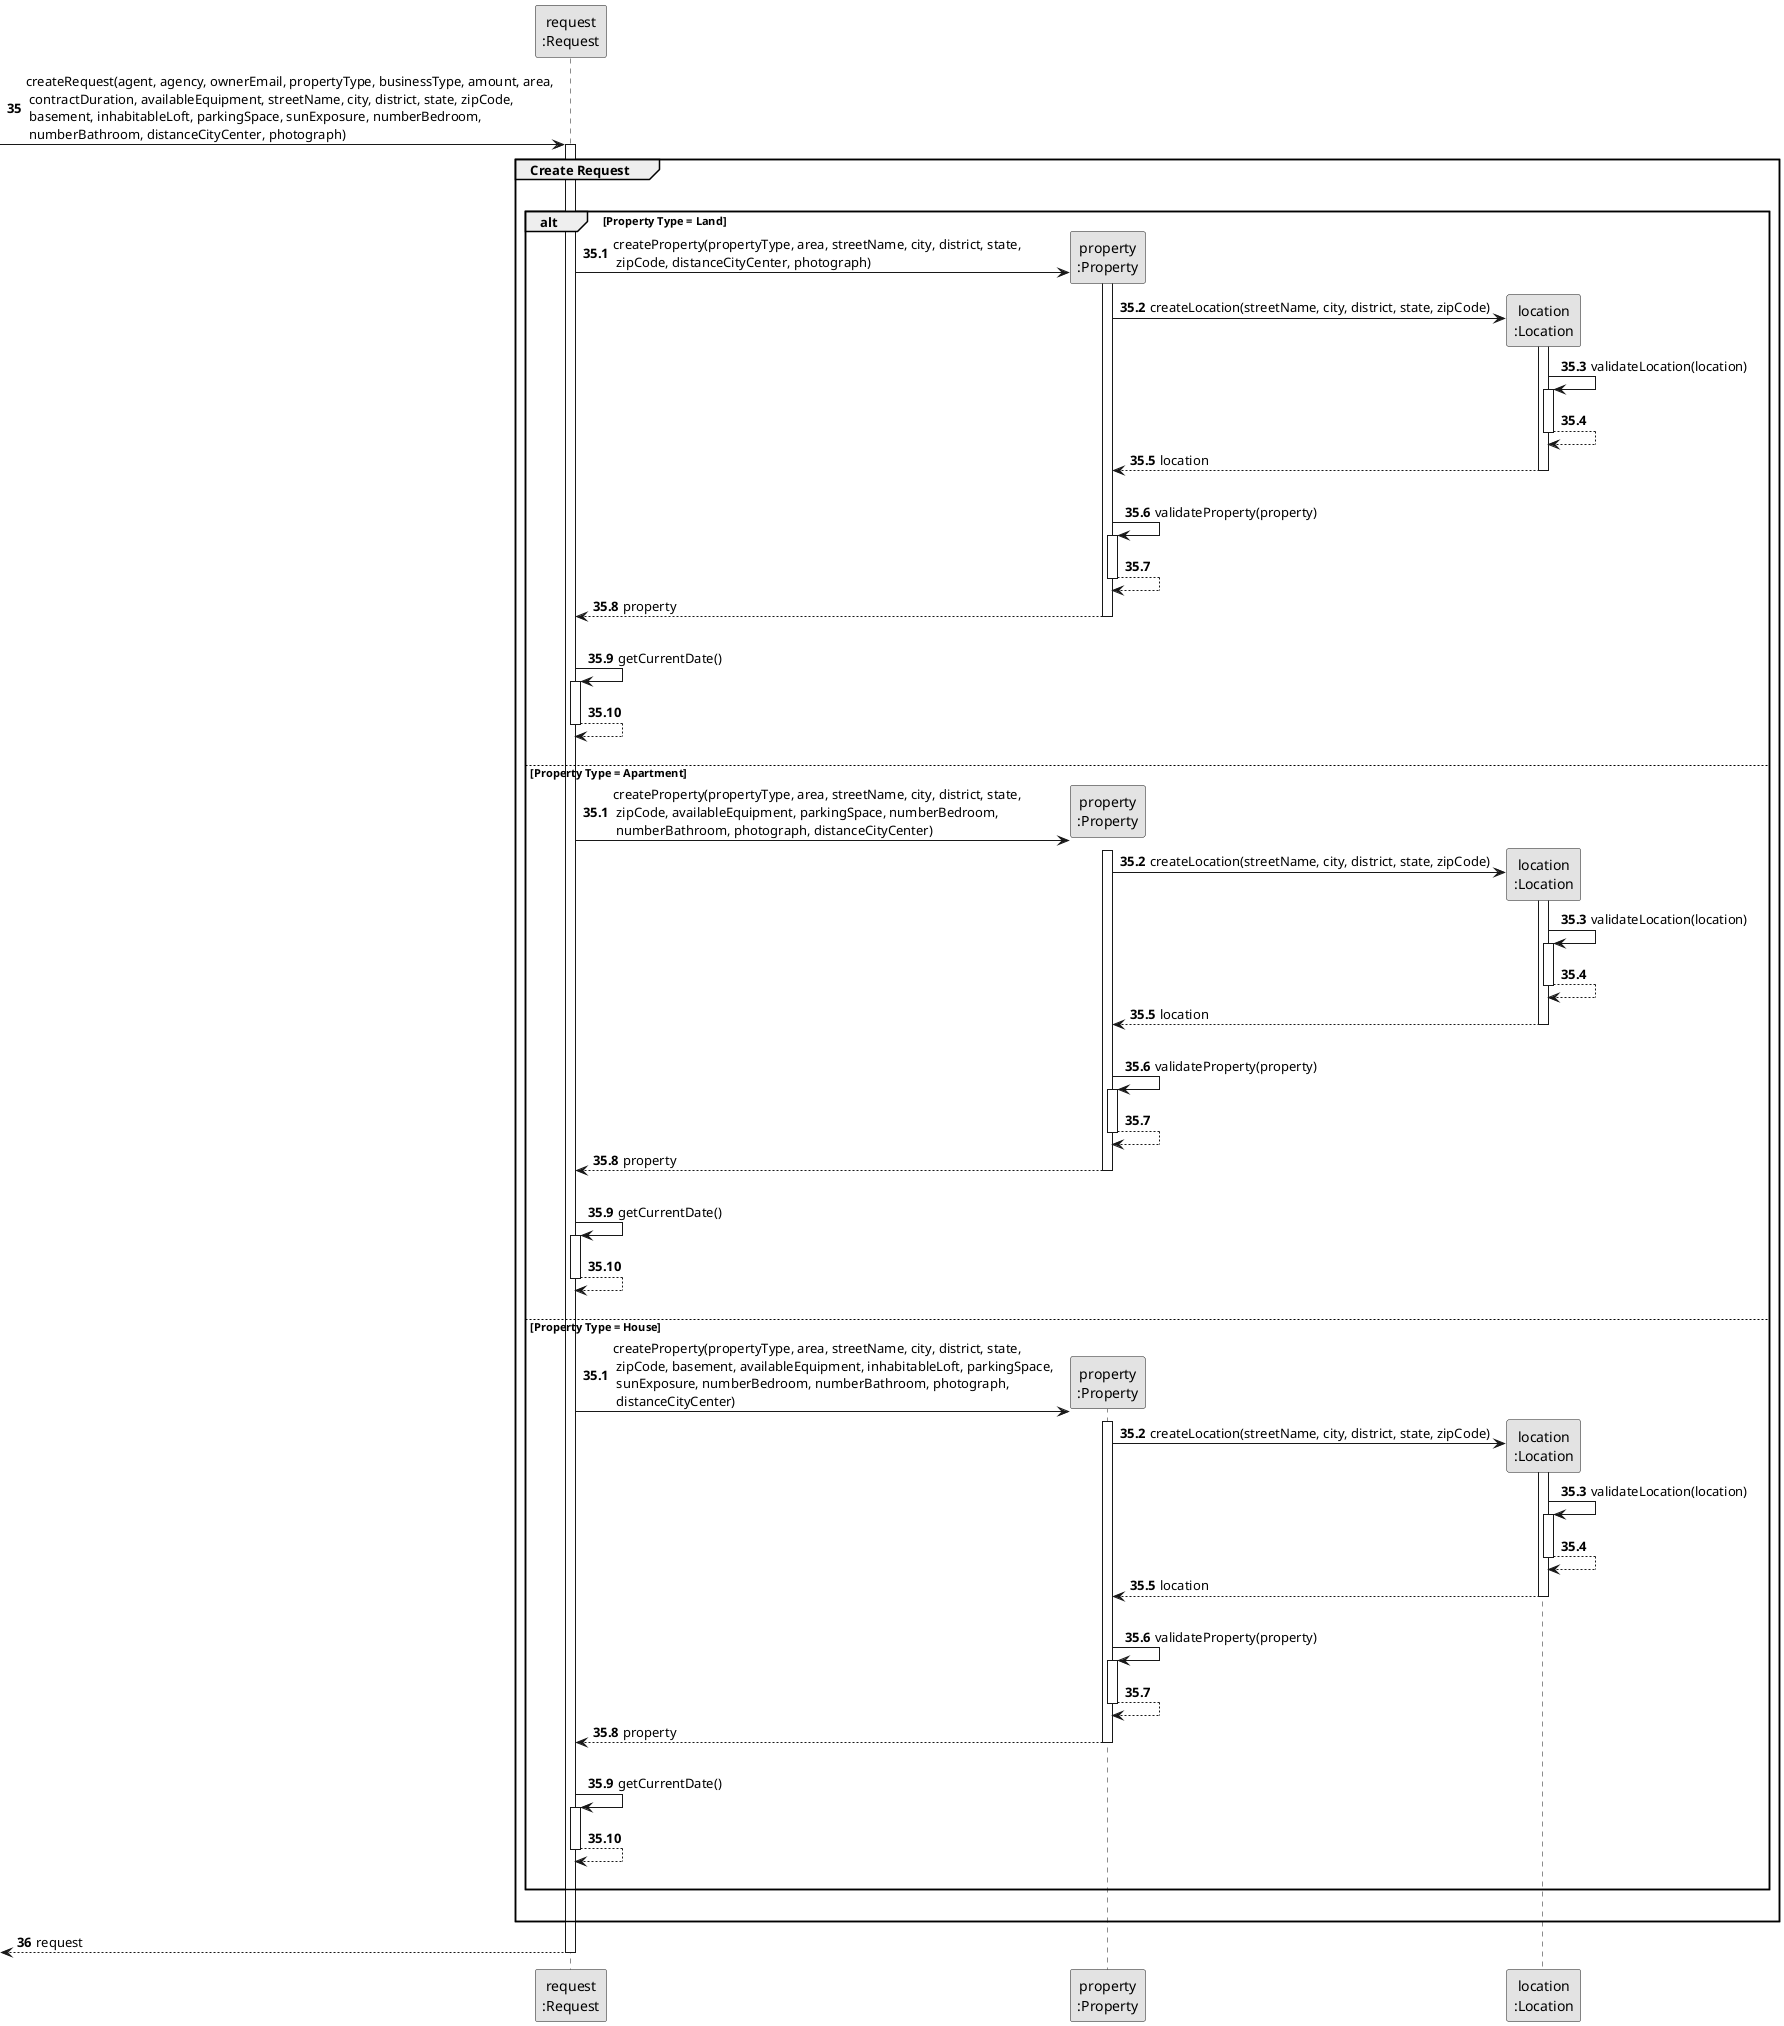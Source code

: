 @startuml

skinparam monochrome true
skinparam packageStyle rectangle
skinparam shadowing false

participant "request\n:Request" as REQUEST
participant "property\n:Property" as PROPERTY
participant "location\n:Location" as LOCATION

autonumber 35

        -> REQUEST: createRequest(agent, agency, ownerEmail, propertyType, businessType, amount, area,\n contractDuration, availableEquipment, streetName, city, district, state, zipCode,\n basement, inhabitableLoft, parkingSpace, sunExposure, numberBedroom,\n numberBathroom, distanceCityCenter, photograph)
        activate REQUEST

            group Create Request

            |||
                alt Property Type = Land

                autonumber 35.1

                REQUEST -> PROPERTY** : createProperty(propertyType, area, streetName, city, district, state,\n zipCode, distanceCityCenter, photograph)

                                activate PROPERTY

                               PROPERTY -> LOCATION** : createLocation(streetName, city, district, state, zipCode)

                               activate LOCATION

                               LOCATION -> LOCATION : validateLocation(location)

                                   activate LOCATION

                                   LOCATION --> LOCATION

                                   deactivate LOCATION

                               LOCATION --> PROPERTY : location

                               deactivate LOCATION

                               |||
                               PROPERTY -> PROPERTY : validateProperty(property)

                                    activate PROPERTY

                                    PROPERTY --> PROPERTY

                                    deactivate PROPERTY

                               PROPERTY --> REQUEST : property

                               deactivate PROPERTY

                                |||
                               REQUEST -> REQUEST : getCurrentDate()
                               activate REQUEST

                               REQUEST --> REQUEST :
                               deactivate REQUEST
                |||
                else Property Type = Apartment

                autonumber 35.1

                REQUEST -> PROPERTY** : createProperty(propertyType, area, streetName, city, district, state,\n zipCode, availableEquipment, parkingSpace, numberBedroom,\n numberBathroom, photograph, distanceCityCenter)

                activate PROPERTY

               PROPERTY -> LOCATION** : createLocation(streetName, city, district, state, zipCode)

               activate LOCATION

               LOCATION -> LOCATION : validateLocation(location)

                   activate LOCATION

                   LOCATION --> LOCATION

                   deactivate LOCATION

               LOCATION --> PROPERTY : location

               deactivate LOCATION

               |||
               PROPERTY -> PROPERTY : validateProperty(property)

                    activate PROPERTY

                    PROPERTY --> PROPERTY

                    deactivate PROPERTY

               PROPERTY --> REQUEST : property

               deactivate PROPERTY

                |||
               REQUEST -> REQUEST : getCurrentDate()
               activate REQUEST

               REQUEST --> REQUEST :
               deactivate REQUEST

            |||
            else Property Type = House

            autonumber 35.1

                REQUEST -> PROPERTY** : createProperty(propertyType, area, streetName, city, district, state,\n zipCode, basement, availableEquipment, inhabitableLoft, parkingSpace,\n sunExposure, numberBedroom, numberBathroom, photograph,\n distanceCityCenter)

                activate PROPERTY

               PROPERTY -> LOCATION** : createLocation(streetName, city, district, state, zipCode)

               activate LOCATION

               LOCATION -> LOCATION : validateLocation(location)

                   activate LOCATION

                   LOCATION --> LOCATION

                   deactivate LOCATION

               LOCATION --> PROPERTY : location

               deactivate LOCATION

               |||
               PROPERTY -> PROPERTY : validateProperty(property)

                    activate PROPERTY

                    PROPERTY --> PROPERTY

                    deactivate PROPERTY

               PROPERTY --> REQUEST : property

               deactivate PROPERTY

                |||
               REQUEST -> REQUEST : getCurrentDate()
               activate REQUEST

               REQUEST --> REQUEST :
               deactivate REQUEST
            |||
            end alt

        |||
        end group

        autonumber 36

        <-- REQUEST : request
        deactivate REQUEST
@enduml